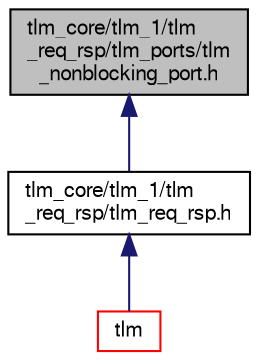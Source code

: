 digraph "tlm_core/tlm_1/tlm_req_rsp/tlm_ports/tlm_nonblocking_port.h"
{
  edge [fontname="FreeSans",fontsize="10",labelfontname="FreeSans",labelfontsize="10"];
  node [fontname="FreeSans",fontsize="10",shape=record];
  Node4 [label="tlm_core/tlm_1/tlm\l_req_rsp/tlm_ports/tlm\l_nonblocking_port.h",height=0.2,width=0.4,color="black", fillcolor="grey75", style="filled", fontcolor="black"];
  Node4 -> Node5 [dir="back",color="midnightblue",fontsize="10",style="solid",fontname="FreeSans"];
  Node5 [label="tlm_core/tlm_1/tlm\l_req_rsp/tlm_req_rsp.h",height=0.2,width=0.4,color="black", fillcolor="white", style="filled",URL="$a00737.html"];
  Node5 -> Node6 [dir="back",color="midnightblue",fontsize="10",style="solid",fontname="FreeSans"];
  Node6 [label="tlm",height=0.2,width=0.4,color="red", fillcolor="white", style="filled",URL="$a00671.html"];
}
